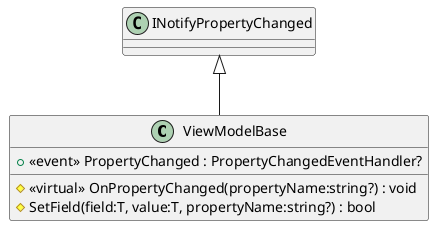 @startuml
class ViewModelBase {
    +  <<event>> PropertyChanged : PropertyChangedEventHandler? 
    # <<virtual>> OnPropertyChanged(propertyName:string?) : void
    # SetField(field:T, value:T, propertyName:string?) : bool
}
INotifyPropertyChanged <|-- ViewModelBase
@enduml
